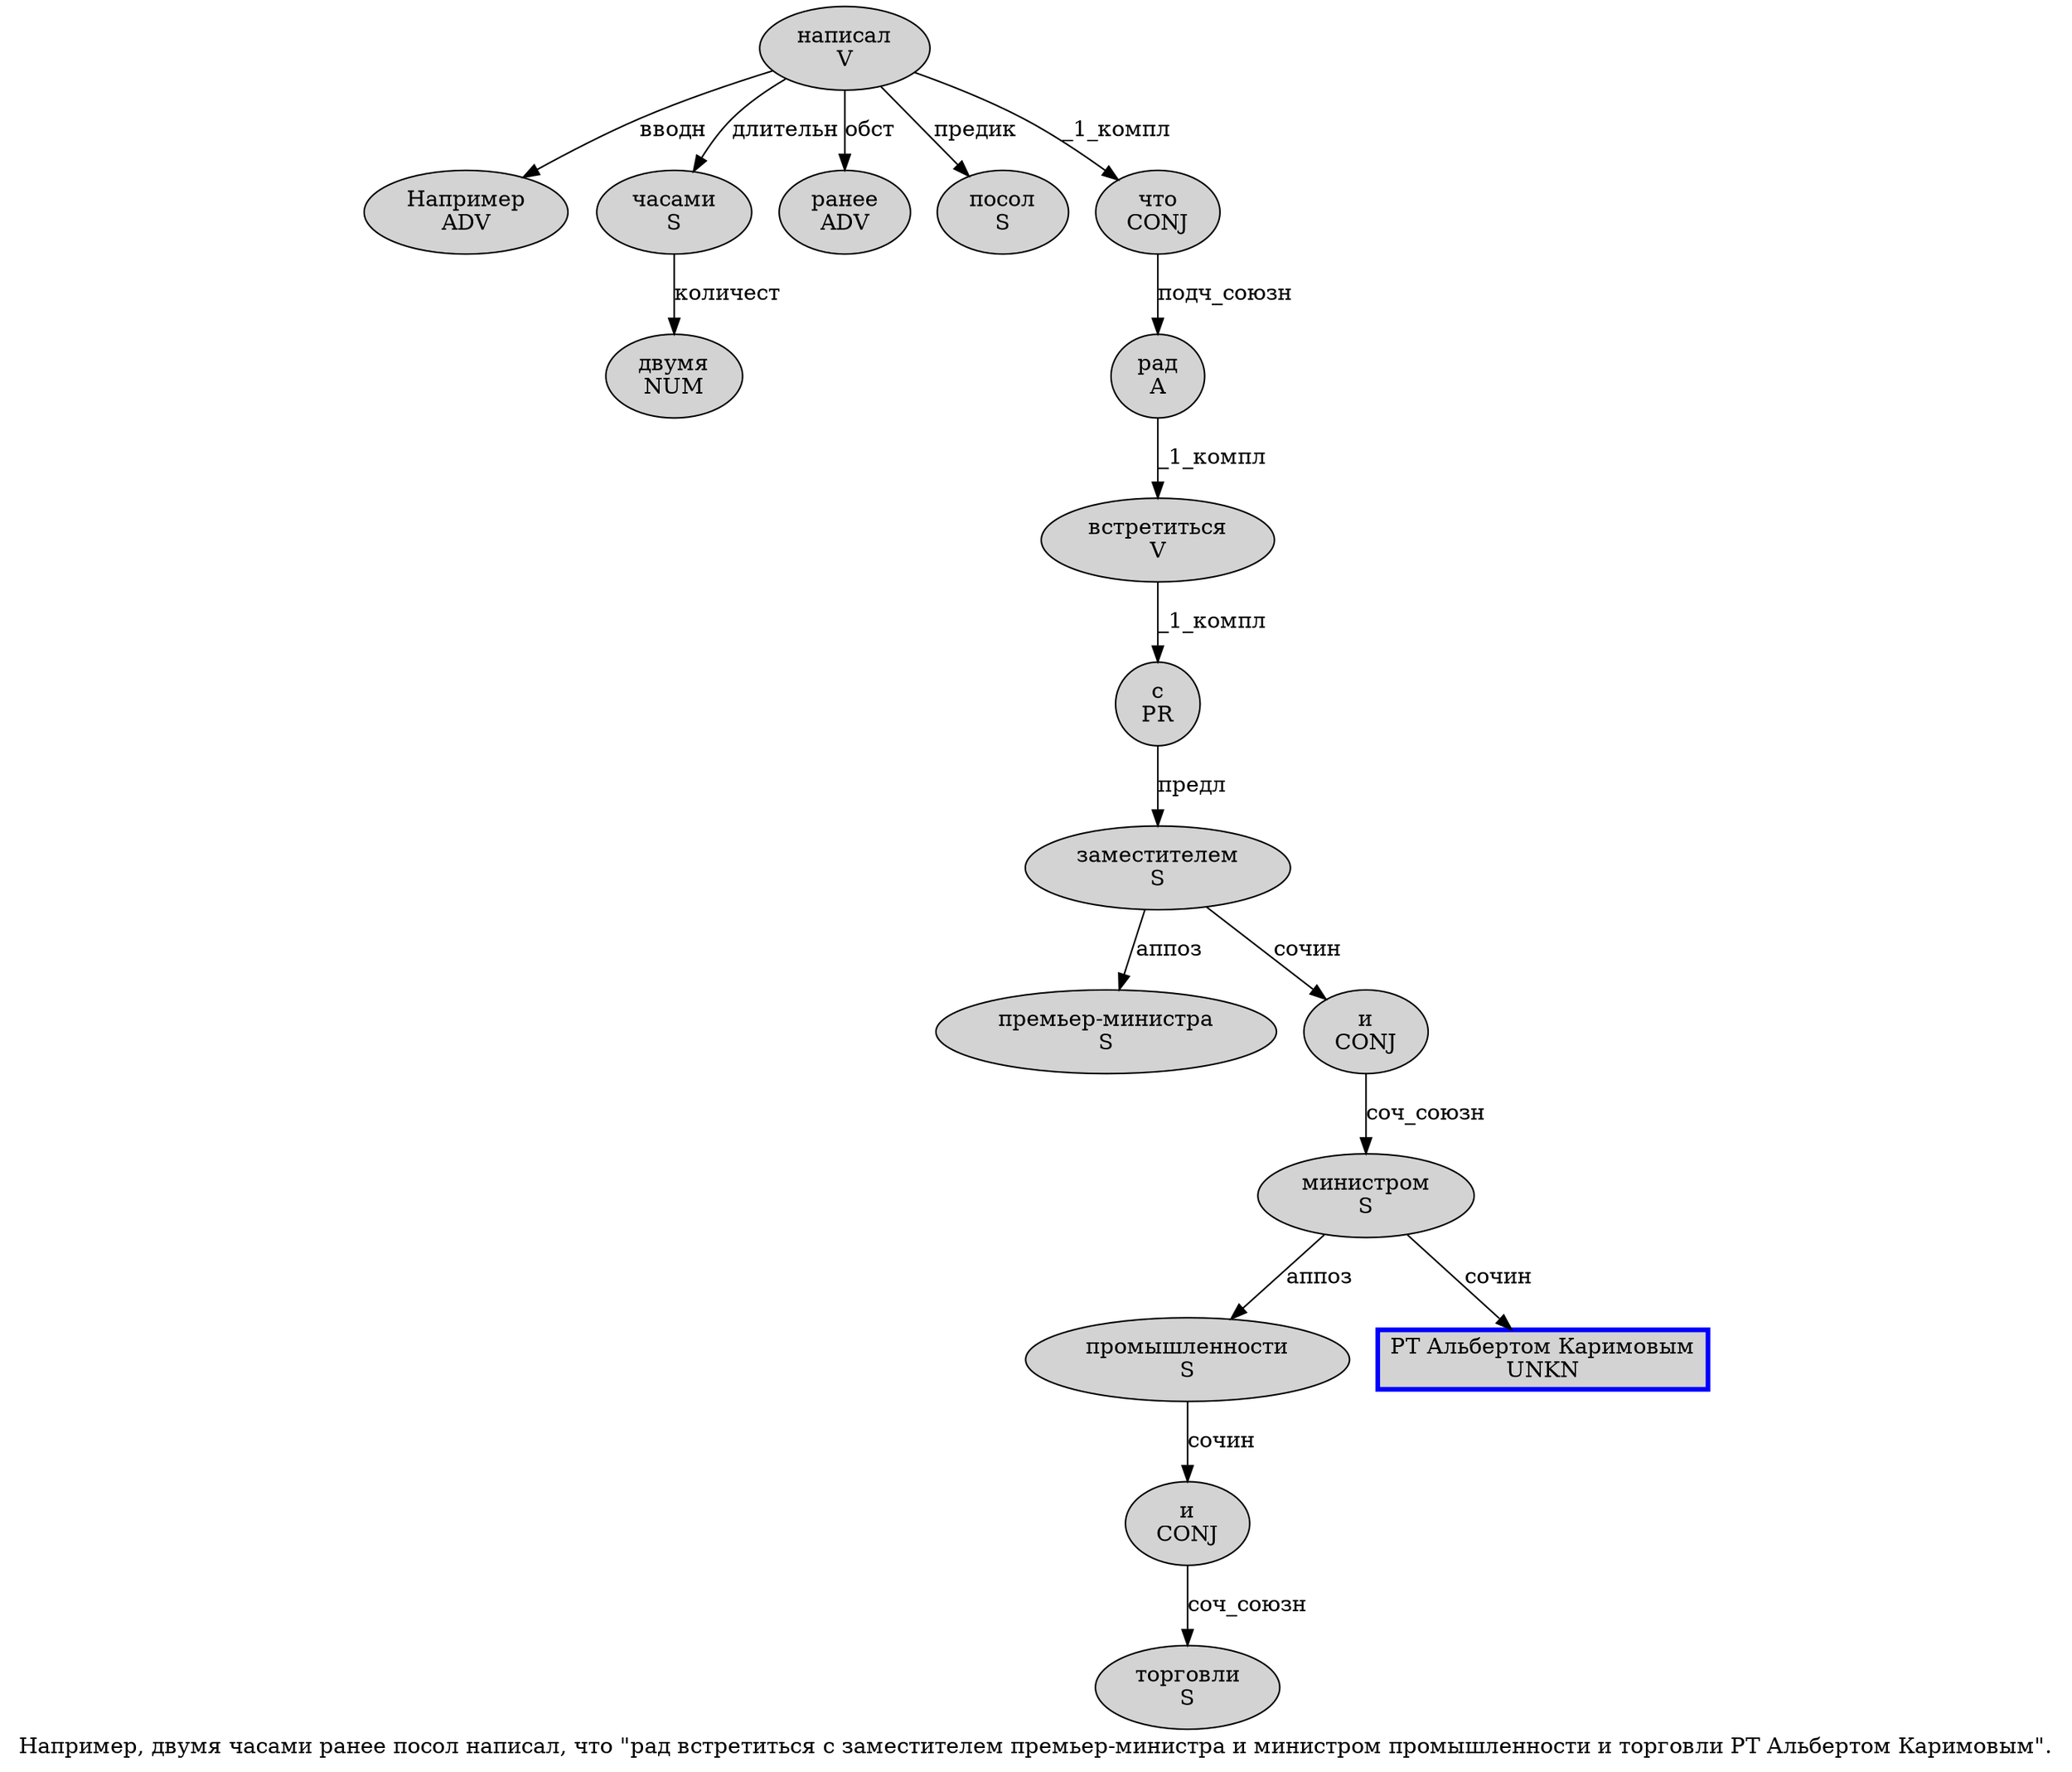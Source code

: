 digraph SENTENCE_777 {
	graph [label="Например, двумя часами ранее посол написал, что \"рад встретиться с заместителем премьер-министра и министром промышленности и торговли РТ Альбертом Каримовым\"."]
	node [style=filled]
		0 [label="Например
ADV" color="" fillcolor=lightgray penwidth=1 shape=ellipse]
		2 [label="двумя
NUM" color="" fillcolor=lightgray penwidth=1 shape=ellipse]
		3 [label="часами
S" color="" fillcolor=lightgray penwidth=1 shape=ellipse]
		4 [label="ранее
ADV" color="" fillcolor=lightgray penwidth=1 shape=ellipse]
		5 [label="посол
S" color="" fillcolor=lightgray penwidth=1 shape=ellipse]
		6 [label="написал
V" color="" fillcolor=lightgray penwidth=1 shape=ellipse]
		8 [label="что
CONJ" color="" fillcolor=lightgray penwidth=1 shape=ellipse]
		10 [label="рад
A" color="" fillcolor=lightgray penwidth=1 shape=ellipse]
		11 [label="встретиться
V" color="" fillcolor=lightgray penwidth=1 shape=ellipse]
		12 [label="с
PR" color="" fillcolor=lightgray penwidth=1 shape=ellipse]
		13 [label="заместителем
S" color="" fillcolor=lightgray penwidth=1 shape=ellipse]
		14 [label="премьер-министра
S" color="" fillcolor=lightgray penwidth=1 shape=ellipse]
		15 [label="и
CONJ" color="" fillcolor=lightgray penwidth=1 shape=ellipse]
		16 [label="министром
S" color="" fillcolor=lightgray penwidth=1 shape=ellipse]
		17 [label="промышленности
S" color="" fillcolor=lightgray penwidth=1 shape=ellipse]
		18 [label="и
CONJ" color="" fillcolor=lightgray penwidth=1 shape=ellipse]
		19 [label="торговли
S" color="" fillcolor=lightgray penwidth=1 shape=ellipse]
		20 [label="РТ Альбертом Каримовым
UNKN" color=blue fillcolor=lightgray penwidth=3 shape=box]
			16 -> 17 [label="аппоз"]
			16 -> 20 [label="сочин"]
			3 -> 2 [label="количест"]
			10 -> 11 [label="_1_компл"]
			18 -> 19 [label="соч_союзн"]
			6 -> 0 [label="вводн"]
			6 -> 3 [label="длительн"]
			6 -> 4 [label="обст"]
			6 -> 5 [label="предик"]
			6 -> 8 [label="_1_компл"]
			15 -> 16 [label="соч_союзн"]
			13 -> 14 [label="аппоз"]
			13 -> 15 [label="сочин"]
			11 -> 12 [label="_1_компл"]
			17 -> 18 [label="сочин"]
			12 -> 13 [label="предл"]
			8 -> 10 [label="подч_союзн"]
}